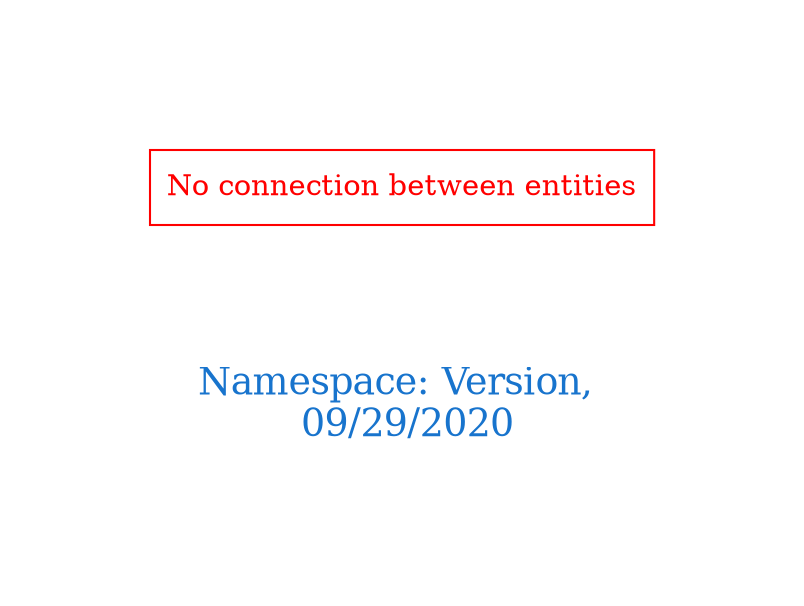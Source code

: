digraph OGIT_ontology {
 graph [ rankdir= LR,pad=1 
fontsize = 18,
fontcolor= dodgerblue3,label = "\n\n\nNamespace: Version, \n 09/29/2020"];
node[shape=polygon];
edge [  color="gray81"];

"No connection between entities" [fontcolor = "red",color="red", shape="polygon"]
}
